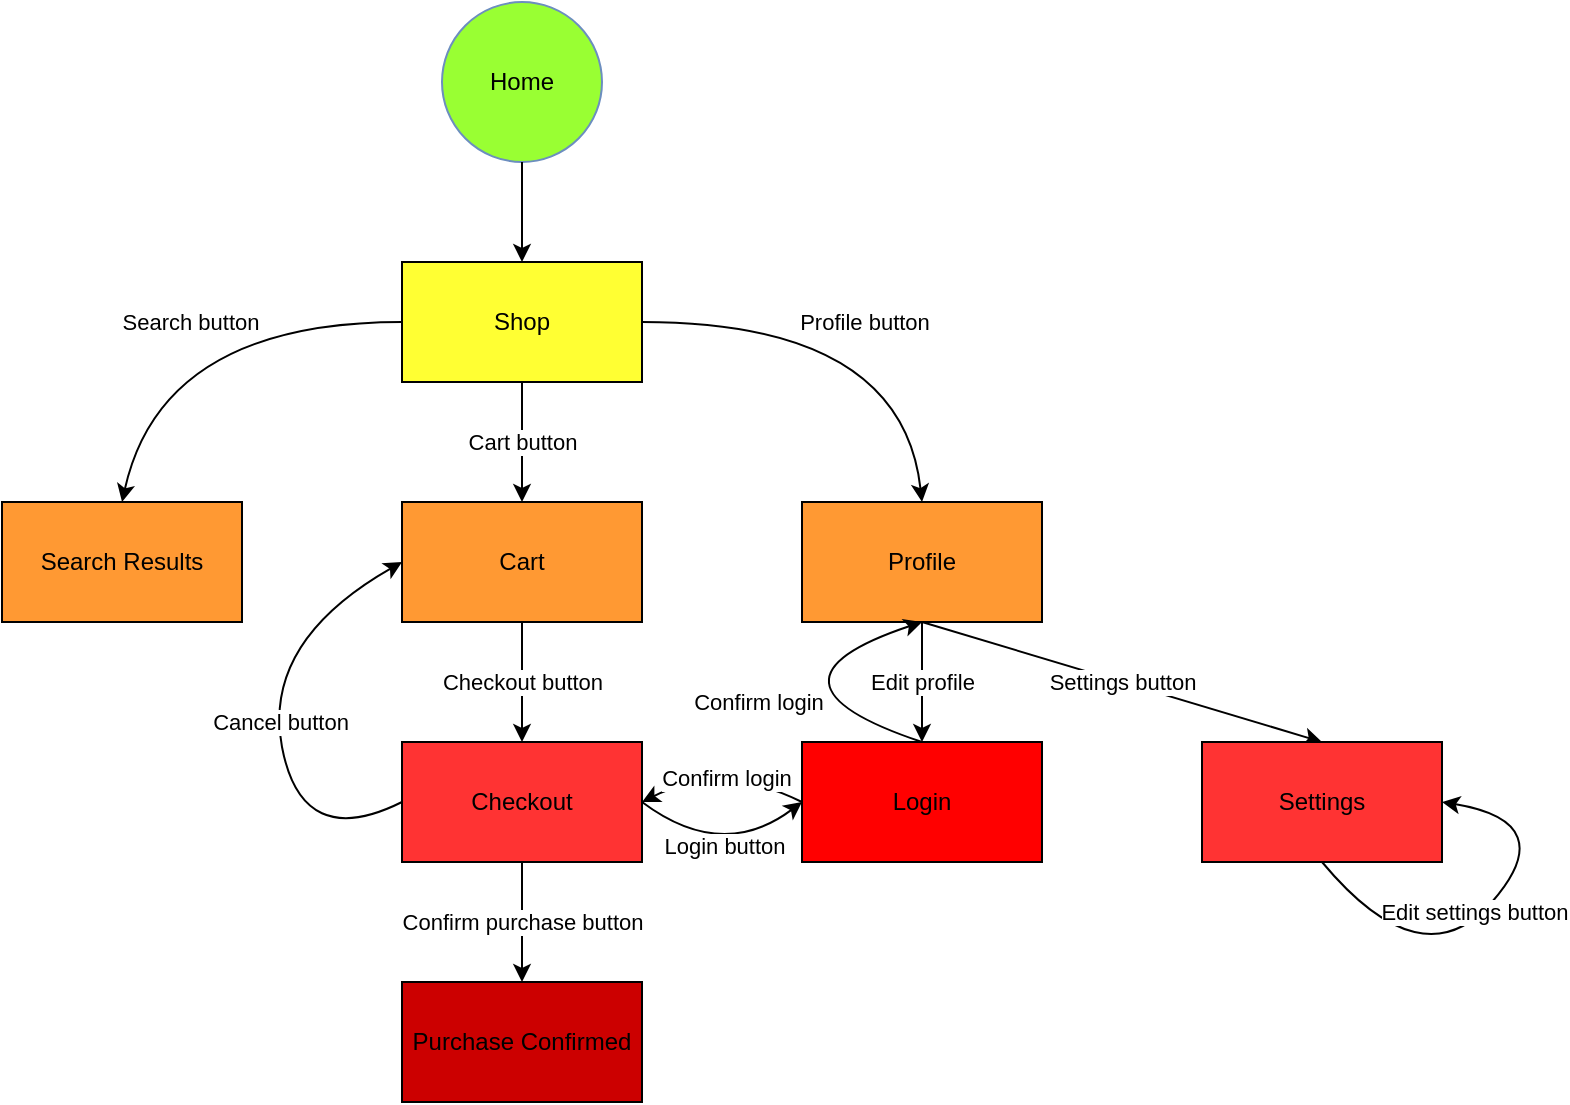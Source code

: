 <mxfile version="21.2.9" type="google">
  <diagram name="Página-1" id="Lg_KMOWiWB9hHGAgVKVc">
    <mxGraphModel grid="1" page="1" gridSize="10" guides="1" tooltips="1" connect="1" arrows="1" fold="1" pageScale="1" pageWidth="827" pageHeight="1169" math="0" shadow="0">
      <root>
        <mxCell id="0" />
        <mxCell id="1" parent="0" />
        <mxCell id="ghtY17k_cg63DOS3vTOt-1" value="Home" style="ellipse;whiteSpace=wrap;html=1;aspect=fixed;fillColor=#99FF33;strokeColor=#6c8ebf;" vertex="1" parent="1">
          <mxGeometry x="320" y="60" width="80" height="80" as="geometry" />
        </mxCell>
        <mxCell id="ghtY17k_cg63DOS3vTOt-2" value="Login" style="rounded=0;whiteSpace=wrap;html=1;fillColor=#FF0000;" vertex="1" parent="1">
          <mxGeometry x="500" y="430" width="120" height="60" as="geometry" />
        </mxCell>
        <mxCell id="ghtY17k_cg63DOS3vTOt-3" value="Shop" style="rounded=0;whiteSpace=wrap;html=1;fillColor=#FFFF33;" vertex="1" parent="1">
          <mxGeometry x="300" y="190" width="120" height="60" as="geometry" />
        </mxCell>
        <mxCell id="ghtY17k_cg63DOS3vTOt-4" value="Profile" style="rounded=0;whiteSpace=wrap;html=1;fillColor=#FF9933;" vertex="1" parent="1">
          <mxGeometry x="500" y="310" width="120" height="60" as="geometry" />
        </mxCell>
        <mxCell id="ghtY17k_cg63DOS3vTOt-6" value="Search Results" style="rounded=0;whiteSpace=wrap;html=1;fillColor=#FF9933;" vertex="1" parent="1">
          <mxGeometry x="100" y="310" width="120" height="60" as="geometry" />
        </mxCell>
        <mxCell id="ghtY17k_cg63DOS3vTOt-7" value="Cart" style="rounded=0;whiteSpace=wrap;html=1;fillColor=#FF9933;" vertex="1" parent="1">
          <mxGeometry x="300" y="310" width="120" height="60" as="geometry" />
        </mxCell>
        <mxCell id="ghtY17k_cg63DOS3vTOt-8" value="Checkout" style="rounded=0;whiteSpace=wrap;html=1;fillColor=#FF3333;" vertex="1" parent="1">
          <mxGeometry x="300" y="430" width="120" height="60" as="geometry" />
        </mxCell>
        <mxCell id="ghtY17k_cg63DOS3vTOt-10" value="Purchase Confirmed" style="rounded=0;whiteSpace=wrap;html=1;fillColor=#CC0000;" vertex="1" parent="1">
          <mxGeometry x="300" y="550" width="120" height="60" as="geometry" />
        </mxCell>
        <mxCell id="ghtY17k_cg63DOS3vTOt-14" value="Cart button" style="endArrow=classic;html=1;rounded=0;exitX=0.5;exitY=1;exitDx=0;exitDy=0;" edge="1" parent="1" source="ghtY17k_cg63DOS3vTOt-3" target="ghtY17k_cg63DOS3vTOt-7">
          <mxGeometry width="50" height="50" relative="1" as="geometry">
            <mxPoint x="390" y="300" as="sourcePoint" />
            <mxPoint x="440" y="250" as="targetPoint" />
          </mxGeometry>
        </mxCell>
        <mxCell id="ghtY17k_cg63DOS3vTOt-15" value="Profile button" style="curved=1;endArrow=classic;html=1;rounded=0;exitX=1;exitY=0.5;exitDx=0;exitDy=0;entryX=0.5;entryY=0;entryDx=0;entryDy=0;" edge="1" parent="1" source="ghtY17k_cg63DOS3vTOt-3" target="ghtY17k_cg63DOS3vTOt-4">
          <mxGeometry width="50" height="50" relative="1" as="geometry">
            <mxPoint x="390" y="300" as="sourcePoint" />
            <mxPoint x="540" y="280" as="targetPoint" />
            <Array as="points">
              <mxPoint x="550" y="220" />
            </Array>
          </mxGeometry>
        </mxCell>
        <mxCell id="ghtY17k_cg63DOS3vTOt-16" value="Search button" style="curved=1;endArrow=classic;html=1;rounded=0;entryX=0.5;entryY=0;entryDx=0;entryDy=0;exitX=0;exitY=0.5;exitDx=0;exitDy=0;" edge="1" parent="1" source="ghtY17k_cg63DOS3vTOt-3" target="ghtY17k_cg63DOS3vTOt-6">
          <mxGeometry width="50" height="50" relative="1" as="geometry">
            <mxPoint x="50" y="220" as="sourcePoint" />
            <mxPoint x="180" y="310" as="targetPoint" />
            <Array as="points">
              <mxPoint x="180" y="220" />
            </Array>
          </mxGeometry>
        </mxCell>
        <mxCell id="ghtY17k_cg63DOS3vTOt-17" value="Checkout button" style="endArrow=classic;html=1;rounded=0;exitX=0.5;exitY=1;exitDx=0;exitDy=0;entryX=0.5;entryY=0;entryDx=0;entryDy=0;" edge="1" parent="1" source="ghtY17k_cg63DOS3vTOt-7" target="ghtY17k_cg63DOS3vTOt-8">
          <mxGeometry width="50" height="50" relative="1" as="geometry">
            <mxPoint x="390" y="450" as="sourcePoint" />
            <mxPoint x="430" y="400" as="targetPoint" />
          </mxGeometry>
        </mxCell>
        <mxCell id="ghtY17k_cg63DOS3vTOt-18" value="Settings button" style="endArrow=classic;html=1;rounded=0;exitX=0.5;exitY=1;exitDx=0;exitDy=0;entryX=0.5;entryY=0;entryDx=0;entryDy=0;" edge="1" parent="1" source="ghtY17k_cg63DOS3vTOt-4" target="ghtY17k_cg63DOS3vTOt-5">
          <mxGeometry width="50" height="50" relative="1" as="geometry">
            <mxPoint x="390" y="570" as="sourcePoint" />
            <mxPoint x="440" y="520" as="targetPoint" />
          </mxGeometry>
        </mxCell>
        <mxCell id="ghtY17k_cg63DOS3vTOt-19" value="Confirm purchase button" style="endArrow=classic;html=1;rounded=0;exitX=0.5;exitY=1;exitDx=0;exitDy=0;entryX=0.5;entryY=0;entryDx=0;entryDy=0;" edge="1" parent="1" source="ghtY17k_cg63DOS3vTOt-8" target="ghtY17k_cg63DOS3vTOt-10">
          <mxGeometry width="50" height="50" relative="1" as="geometry">
            <mxPoint x="390" y="450" as="sourcePoint" />
            <mxPoint x="440" y="400" as="targetPoint" />
          </mxGeometry>
        </mxCell>
        <mxCell id="ghtY17k_cg63DOS3vTOt-21" value="" style="curved=1;endArrow=classic;html=1;rounded=0;exitX=0.5;exitY=1;exitDx=0;exitDy=0;entryX=1;entryY=0.5;entryDx=0;entryDy=0;" edge="1" parent="1" source="ghtY17k_cg63DOS3vTOt-5" target="ghtY17k_cg63DOS3vTOt-5">
          <mxGeometry width="50" height="50" relative="1" as="geometry">
            <mxPoint x="580" y="670" as="sourcePoint" />
            <mxPoint x="660" y="570" as="targetPoint" />
            <Array as="points">
              <mxPoint x="810" y="550" />
              <mxPoint x="880" y="470" />
            </Array>
          </mxGeometry>
        </mxCell>
        <mxCell id="ghtY17k_cg63DOS3vTOt-22" value="Edit settings button" style="edgeLabel;html=1;align=center;verticalAlign=middle;resizable=0;points=[];" vertex="1" connectable="0" parent="ghtY17k_cg63DOS3vTOt-21">
          <mxGeometry x="-0.008" y="4" relative="1" as="geometry">
            <mxPoint as="offset" />
          </mxGeometry>
        </mxCell>
        <mxCell id="ghtY17k_cg63DOS3vTOt-25" value="" style="curved=1;endArrow=classic;html=1;rounded=0;exitX=0;exitY=0.5;exitDx=0;exitDy=0;entryX=0;entryY=0.5;entryDx=0;entryDy=0;" edge="1" parent="1" source="ghtY17k_cg63DOS3vTOt-8" target="ghtY17k_cg63DOS3vTOt-7">
          <mxGeometry width="50" height="50" relative="1" as="geometry">
            <mxPoint x="200" y="485" as="sourcePoint" />
            <mxPoint x="250" y="435" as="targetPoint" />
            <Array as="points">
              <mxPoint x="250" y="485" />
              <mxPoint x="230" y="380" />
            </Array>
          </mxGeometry>
        </mxCell>
        <mxCell id="ghtY17k_cg63DOS3vTOt-26" value="Cancel button" style="edgeLabel;html=1;align=center;verticalAlign=middle;resizable=0;points=[];" vertex="1" connectable="0" parent="ghtY17k_cg63DOS3vTOt-25">
          <mxGeometry x="0.001" y="-1" relative="1" as="geometry">
            <mxPoint as="offset" />
          </mxGeometry>
        </mxCell>
        <mxCell id="Wk9UQWMiOiERmk1Oyjd5-1" value="" style="endArrow=classic;html=1;rounded=0;exitX=0.5;exitY=1;exitDx=0;exitDy=0;entryX=0.5;entryY=0;entryDx=0;entryDy=0;" edge="1" parent="1" source="ghtY17k_cg63DOS3vTOt-1" target="ghtY17k_cg63DOS3vTOt-3">
          <mxGeometry width="50" height="50" relative="1" as="geometry">
            <mxPoint x="270" y="190" as="sourcePoint" />
            <mxPoint x="320" y="140" as="targetPoint" />
          </mxGeometry>
        </mxCell>
        <mxCell id="ghtY17k_cg63DOS3vTOt-5" value="Settings" style="rounded=0;whiteSpace=wrap;html=1;fillColor=#FF3333;" vertex="1" parent="1">
          <mxGeometry x="700" y="430" width="120" height="60" as="geometry" />
        </mxCell>
        <mxCell id="Wk9UQWMiOiERmk1Oyjd5-5" value="" style="curved=1;endArrow=classic;html=1;rounded=0;entryX=0.5;entryY=1;entryDx=0;entryDy=0;exitX=0.5;exitY=0;exitDx=0;exitDy=0;" edge="1" parent="1" source="ghtY17k_cg63DOS3vTOt-2" target="ghtY17k_cg63DOS3vTOt-4">
          <mxGeometry width="50" height="50" relative="1" as="geometry">
            <mxPoint x="760" y="220" as="sourcePoint" />
            <mxPoint x="750" y="250" as="targetPoint" />
            <Array as="points">
              <mxPoint x="470" y="400" />
            </Array>
          </mxGeometry>
        </mxCell>
        <mxCell id="Wk9UQWMiOiERmk1Oyjd5-6" value="Confirm login" style="edgeLabel;html=1;align=center;verticalAlign=middle;resizable=0;points=[];" connectable="0" vertex="1" parent="Wk9UQWMiOiERmk1Oyjd5-5">
          <mxGeometry x="-0.098" y="7" relative="1" as="geometry">
            <mxPoint x="1" as="offset" />
          </mxGeometry>
        </mxCell>
        <mxCell id="Wk9UQWMiOiERmk1Oyjd5-8" value="Edit profile" style="endArrow=classic;html=1;rounded=0;exitX=0.5;exitY=1;exitDx=0;exitDy=0;entryX=0.5;entryY=0;entryDx=0;entryDy=0;" edge="1" parent="1" source="ghtY17k_cg63DOS3vTOt-4" target="ghtY17k_cg63DOS3vTOt-2">
          <mxGeometry width="50" height="50" relative="1" as="geometry">
            <mxPoint x="330" y="380" as="sourcePoint" />
            <mxPoint x="380" y="330" as="targetPoint" />
          </mxGeometry>
        </mxCell>
        <mxCell id="Wk9UQWMiOiERmk1Oyjd5-10" value="" style="curved=1;endArrow=classic;html=1;rounded=0;entryX=1;entryY=0.5;entryDx=0;entryDy=0;exitX=0;exitY=0.5;exitDx=0;exitDy=0;" edge="1" parent="1" source="ghtY17k_cg63DOS3vTOt-2" target="ghtY17k_cg63DOS3vTOt-8">
          <mxGeometry width="50" height="50" relative="1" as="geometry">
            <mxPoint x="490" y="540" as="sourcePoint" />
            <mxPoint x="560" y="380" as="targetPoint" />
            <Array as="points">
              <mxPoint x="460" y="440" />
            </Array>
          </mxGeometry>
        </mxCell>
        <mxCell id="Wk9UQWMiOiERmk1Oyjd5-11" value="Confirm login" style="edgeLabel;html=1;align=center;verticalAlign=middle;resizable=0;points=[];" connectable="0" vertex="1" parent="Wk9UQWMiOiERmk1Oyjd5-10">
          <mxGeometry x="-0.098" y="7" relative="1" as="geometry">
            <mxPoint x="1" as="offset" />
          </mxGeometry>
        </mxCell>
        <mxCell id="Wk9UQWMiOiERmk1Oyjd5-12" value="" style="curved=1;endArrow=classic;html=1;rounded=0;exitX=1;exitY=0.5;exitDx=0;exitDy=0;entryX=0;entryY=0.5;entryDx=0;entryDy=0;" edge="1" parent="1" source="ghtY17k_cg63DOS3vTOt-8" target="ghtY17k_cg63DOS3vTOt-2">
          <mxGeometry width="50" height="50" relative="1" as="geometry">
            <mxPoint x="510" y="470" as="sourcePoint" />
            <mxPoint x="500" y="530" as="targetPoint" />
            <Array as="points">
              <mxPoint x="460" y="490" />
            </Array>
          </mxGeometry>
        </mxCell>
        <mxCell id="Wk9UQWMiOiERmk1Oyjd5-13" value="Login button" style="edgeLabel;html=1;align=center;verticalAlign=middle;resizable=0;points=[];" connectable="0" vertex="1" parent="Wk9UQWMiOiERmk1Oyjd5-12">
          <mxGeometry x="-0.098" y="7" relative="1" as="geometry">
            <mxPoint x="1" as="offset" />
          </mxGeometry>
        </mxCell>
      </root>
    </mxGraphModel>
  </diagram>
</mxfile>
